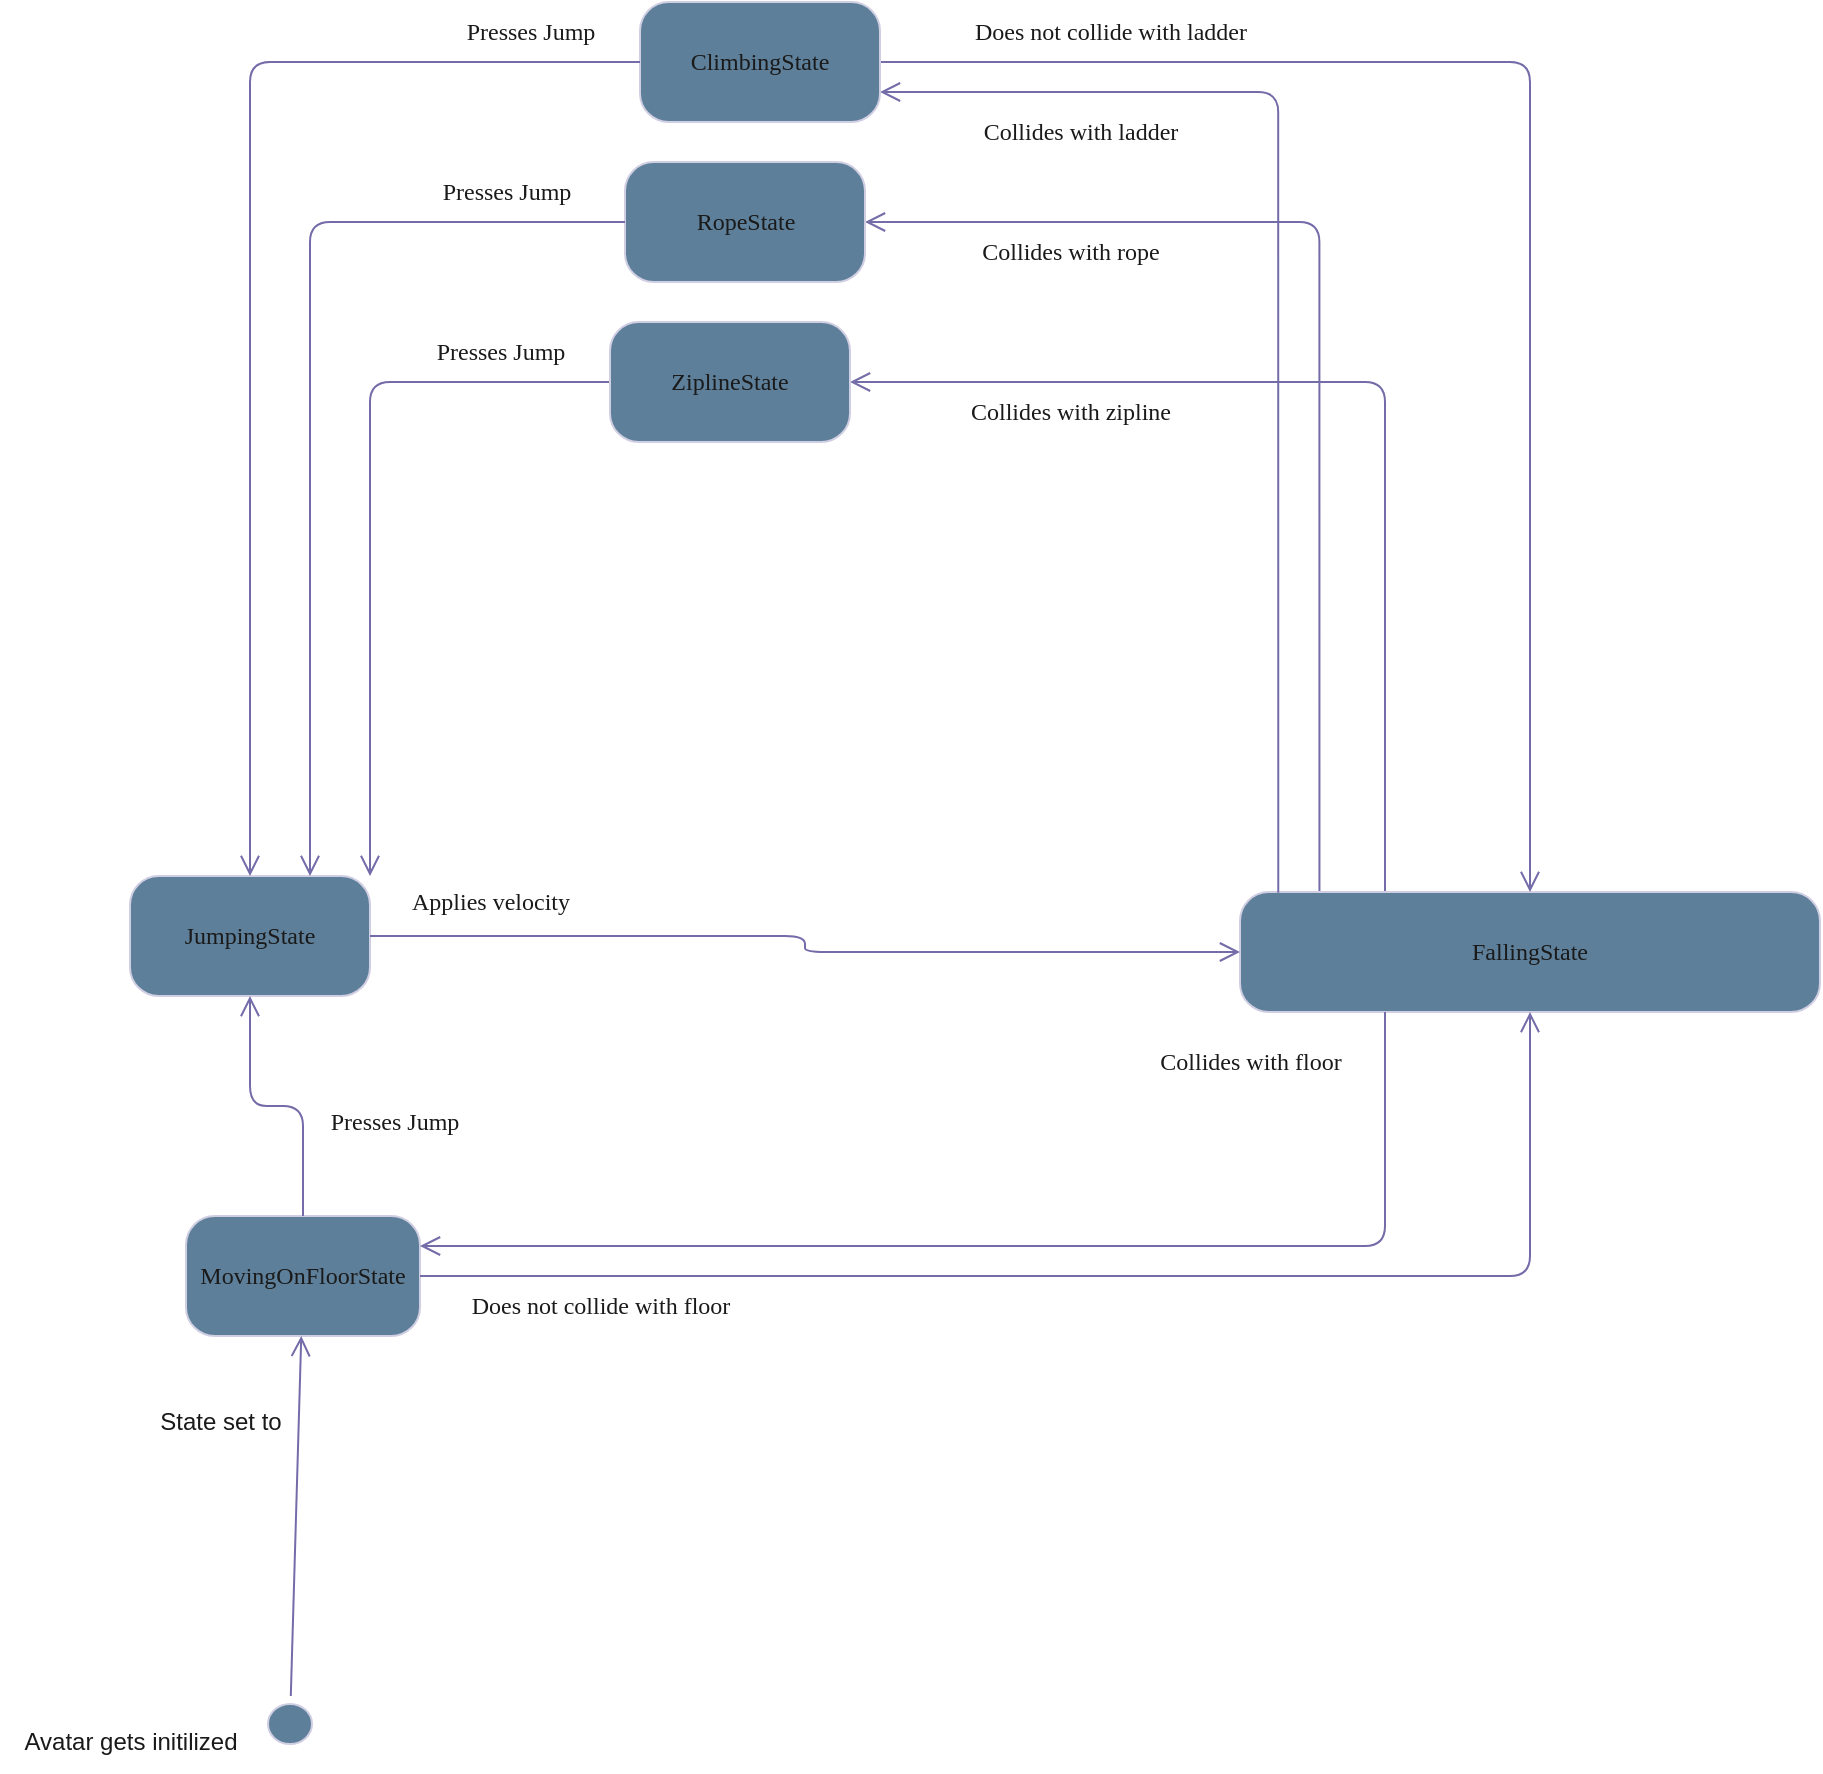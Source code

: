 <mxfile version="21.7.5" type="github">
  <diagram name="Page-1" id="58cdce13-f638-feb5-8d6f-7d28b1aa9fa0">
    <mxGraphModel dx="2536" dy="1712" grid="1" gridSize="10" guides="1" tooltips="1" connect="1" arrows="1" fold="1" page="1" pageScale="1" pageWidth="1100" pageHeight="850" background="none" math="0" shadow="0">
      <root>
        <mxCell id="0" />
        <mxCell id="1" parent="0" />
        <mxCell id="Zl3hB4-WVLWjA7URHuql-23" value="" style="group" vertex="1" connectable="0" parent="1">
          <mxGeometry x="-570" y="60" width="690" height="665" as="geometry" />
        </mxCell>
        <mxCell id="382b91b5511bd0f7-1" value="" style="ellipse;html=1;shape=startState;fillColor=#5D7F99;strokeColor=#D0CEE2;rounded=1;shadow=0;comic=0;labelBackgroundColor=none;fontFamily=Verdana;fontSize=12;fontColor=#1A1A1A;align=center;direction=south;" parent="Zl3hB4-WVLWjA7URHuql-23" vertex="1">
          <mxGeometry x="130" y="627" width="30" height="28" as="geometry" />
        </mxCell>
        <mxCell id="382b91b5511bd0f7-6" value="MovingOnFloorState" style="rounded=1;whiteSpace=wrap;html=1;arcSize=24;fillColor=#5D7F99;strokeColor=#D0CEE2;shadow=0;comic=0;labelBackgroundColor=none;fontFamily=Verdana;fontSize=12;fontColor=#1A1A1A;align=center;" parent="Zl3hB4-WVLWjA7URHuql-23" vertex="1">
          <mxGeometry x="93" y="387" width="117" height="60" as="geometry" />
        </mxCell>
        <mxCell id="382b91b5511bd0f7-7" value="JumpingState" style="rounded=1;whiteSpace=wrap;html=1;arcSize=24;fillColor=#5D7F99;strokeColor=#D0CEE2;shadow=0;comic=0;labelBackgroundColor=none;fontFamily=Verdana;fontSize=12;fontColor=#1A1A1A;align=center;" parent="Zl3hB4-WVLWjA7URHuql-23" vertex="1">
          <mxGeometry x="65" y="217" width="120" height="60" as="geometry" />
        </mxCell>
        <mxCell id="Zl3hB4-WVLWjA7URHuql-10" style="edgeStyle=orthogonalEdgeStyle;shape=connector;rounded=1;orthogonalLoop=1;jettySize=auto;html=1;labelBackgroundColor=none;strokeColor=#736CA8;fontFamily=Verdana;fontSize=12;fontColor=default;endArrow=open;endSize=8;" edge="1" parent="Zl3hB4-WVLWjA7URHuql-23" source="382b91b5511bd0f7-6" target="382b91b5511bd0f7-7">
          <mxGeometry relative="1" as="geometry" />
        </mxCell>
        <mxCell id="2a3bc250acf0617d-9" style="edgeStyle=orthogonalEdgeStyle;html=1;labelBackgroundColor=none;endArrow=open;endSize=8;strokeColor=#736CA8;fontFamily=Verdana;fontSize=12;align=left;fontColor=default;noEdgeStyle=1;" parent="Zl3hB4-WVLWjA7URHuql-23" source="382b91b5511bd0f7-1" target="382b91b5511bd0f7-6" edge="1">
          <mxGeometry relative="1" as="geometry" />
        </mxCell>
        <mxCell id="-ud4b6nkZpTPl8-Tl8ta-2" value="&lt;div&gt;Avatar gets initilized&lt;/div&gt;" style="text;html=1;align=center;verticalAlign=middle;resizable=0;points=[];autosize=1;strokeColor=none;fillColor=none;labelBackgroundColor=none;fontColor=#1A1A1A;" parent="Zl3hB4-WVLWjA7URHuql-23" vertex="1">
          <mxGeometry y="635" width="130" height="30" as="geometry" />
        </mxCell>
        <mxCell id="-ud4b6nkZpTPl8-Tl8ta-3" value="&lt;div&gt;State set to&lt;br&gt;&lt;/div&gt;" style="text;html=1;align=center;verticalAlign=middle;resizable=0;points=[];autosize=1;strokeColor=none;fillColor=none;labelBackgroundColor=none;fontColor=#1A1A1A;" parent="Zl3hB4-WVLWjA7URHuql-23" vertex="1">
          <mxGeometry x="70" y="475" width="80" height="30" as="geometry" />
        </mxCell>
        <mxCell id="-ud4b6nkZpTPl8-Tl8ta-25" value="Presses Jump" style="text;html=1;align=center;verticalAlign=middle;resizable=0;points=[];autosize=1;strokeColor=none;fillColor=none;fontSize=12;fontFamily=Verdana;fontColor=#1A1A1A;labelBackgroundColor=none;" parent="Zl3hB4-WVLWjA7URHuql-23" vertex="1">
          <mxGeometry x="142" y="325" width="110" height="30" as="geometry" />
        </mxCell>
        <mxCell id="Zl3hB4-WVLWjA7URHuql-8" value="Does not collide with floor" style="text;html=1;align=center;verticalAlign=middle;resizable=0;points=[];autosize=1;strokeColor=none;fillColor=none;fontSize=12;fontFamily=Verdana;fontColor=#1A1A1A;labelBackgroundColor=none;" vertex="1" parent="Zl3hB4-WVLWjA7URHuql-23">
          <mxGeometry x="210" y="417" width="180" height="30" as="geometry" />
        </mxCell>
        <mxCell id="Zl3hB4-WVLWjA7URHuql-17" value="Applies velocity" style="text;html=1;align=center;verticalAlign=middle;resizable=0;points=[];autosize=1;strokeColor=none;fillColor=none;fontSize=12;fontFamily=Verdana;fontColor=#1A1A1A;labelBackgroundColor=none;" vertex="1" parent="Zl3hB4-WVLWjA7URHuql-23">
          <mxGeometry x="185" y="215" width="120" height="30" as="geometry" />
        </mxCell>
        <mxCell id="Zl3hB4-WVLWjA7URHuql-15" value="Collides with floor" style="text;html=1;align=center;verticalAlign=middle;resizable=0;points=[];autosize=1;strokeColor=none;fillColor=none;fontSize=12;fontFamily=Verdana;fontColor=#1A1A1A;labelBackgroundColor=none;" vertex="1" parent="Zl3hB4-WVLWjA7URHuql-23">
          <mxGeometry x="560" y="295" width="130" height="30" as="geometry" />
        </mxCell>
        <mxCell id="Zl3hB4-WVLWjA7URHuql-25" style="edgeStyle=orthogonalEdgeStyle;shape=connector;rounded=1;orthogonalLoop=1;jettySize=auto;html=1;entryX=1;entryY=0.5;entryDx=0;entryDy=0;labelBackgroundColor=none;strokeColor=#736CA8;fontFamily=Verdana;fontSize=12;fontColor=default;endArrow=open;endSize=8;exitX=0.137;exitY=-0.005;exitDx=0;exitDy=0;exitPerimeter=0;" edge="1" parent="1" source="Zl3hB4-WVLWjA7URHuql-5" target="-ud4b6nkZpTPl8-Tl8ta-16">
          <mxGeometry relative="1" as="geometry" />
        </mxCell>
        <mxCell id="Zl3hB4-WVLWjA7URHuql-30" style="edgeStyle=orthogonalEdgeStyle;shape=connector;rounded=1;orthogonalLoop=1;jettySize=auto;html=1;entryX=1;entryY=0.5;entryDx=0;entryDy=0;labelBackgroundColor=none;strokeColor=#736CA8;fontFamily=Verdana;fontSize=12;fontColor=default;endArrow=open;endSize=8;exitX=0.25;exitY=0;exitDx=0;exitDy=0;" edge="1" parent="1" source="Zl3hB4-WVLWjA7URHuql-5" target="382b91b5511bd0f7-5">
          <mxGeometry relative="1" as="geometry" />
        </mxCell>
        <mxCell id="Zl3hB4-WVLWjA7URHuql-5" value="FallingState" style="rounded=1;whiteSpace=wrap;html=1;arcSize=24;fillColor=#5D7F99;strokeColor=#D0CEE2;shadow=0;comic=0;labelBackgroundColor=none;fontFamily=Verdana;fontSize=12;fontColor=#1A1A1A;align=center;" vertex="1" parent="1">
          <mxGeometry x="50" y="285" width="290" height="60" as="geometry" />
        </mxCell>
        <mxCell id="Zl3hB4-WVLWjA7URHuql-19" style="edgeStyle=orthogonalEdgeStyle;shape=connector;rounded=1;orthogonalLoop=1;jettySize=auto;html=1;entryX=0.5;entryY=0;entryDx=0;entryDy=0;labelBackgroundColor=none;strokeColor=#736CA8;fontFamily=Verdana;fontSize=12;fontColor=default;endArrow=open;endSize=8;" edge="1" parent="1" source="382b91b5511bd0f7-9" target="Zl3hB4-WVLWjA7URHuql-5">
          <mxGeometry relative="1" as="geometry" />
        </mxCell>
        <mxCell id="Zl3hB4-WVLWjA7URHuql-11" style="edgeStyle=orthogonalEdgeStyle;shape=connector;rounded=1;orthogonalLoop=1;jettySize=auto;html=1;labelBackgroundColor=none;strokeColor=#736CA8;fontFamily=Verdana;fontSize=12;fontColor=default;endArrow=open;endSize=8;" edge="1" parent="1" source="382b91b5511bd0f7-7" target="Zl3hB4-WVLWjA7URHuql-5">
          <mxGeometry relative="1" as="geometry" />
        </mxCell>
        <mxCell id="Zl3hB4-WVLWjA7URHuql-7" style="edgeStyle=orthogonalEdgeStyle;shape=connector;rounded=1;orthogonalLoop=1;jettySize=auto;html=1;entryX=0.5;entryY=1;entryDx=0;entryDy=0;labelBackgroundColor=none;strokeColor=#736CA8;fontFamily=Verdana;fontSize=12;fontColor=default;endArrow=open;endSize=8;" edge="1" parent="1" source="382b91b5511bd0f7-6" target="Zl3hB4-WVLWjA7URHuql-5">
          <mxGeometry relative="1" as="geometry" />
        </mxCell>
        <mxCell id="Zl3hB4-WVLWjA7URHuql-16" style="edgeStyle=orthogonalEdgeStyle;shape=connector;rounded=1;orthogonalLoop=1;jettySize=auto;html=1;entryX=1;entryY=0.75;entryDx=0;entryDy=0;labelBackgroundColor=none;strokeColor=#736CA8;fontFamily=Verdana;fontSize=12;fontColor=default;endArrow=open;endSize=8;exitX=0.066;exitY=0.006;exitDx=0;exitDy=0;exitPerimeter=0;" edge="1" parent="1" source="Zl3hB4-WVLWjA7URHuql-5" target="382b91b5511bd0f7-9">
          <mxGeometry relative="1" as="geometry" />
        </mxCell>
        <mxCell id="Zl3hB4-WVLWjA7URHuql-14" style="edgeStyle=orthogonalEdgeStyle;shape=connector;rounded=1;orthogonalLoop=1;jettySize=auto;html=1;entryX=1;entryY=0.25;entryDx=0;entryDy=0;labelBackgroundColor=none;strokeColor=#736CA8;fontFamily=Verdana;fontSize=12;fontColor=default;endArrow=open;endSize=8;exitX=0.25;exitY=1;exitDx=0;exitDy=0;" edge="1" parent="1" source="Zl3hB4-WVLWjA7URHuql-5" target="382b91b5511bd0f7-6">
          <mxGeometry relative="1" as="geometry" />
        </mxCell>
        <mxCell id="382b91b5511bd0f7-9" value="ClimbingState" style="rounded=1;whiteSpace=wrap;html=1;arcSize=24;fillColor=#5D7F99;strokeColor=#D0CEE2;shadow=0;comic=0;labelBackgroundColor=none;fontFamily=Verdana;fontSize=12;fontColor=#1A1A1A;align=center;" parent="1" vertex="1">
          <mxGeometry x="-250" y="-160" width="120" height="60" as="geometry" />
        </mxCell>
        <mxCell id="Zl3hB4-WVLWjA7URHuql-21" style="edgeStyle=orthogonalEdgeStyle;shape=connector;rounded=1;orthogonalLoop=1;jettySize=auto;html=1;entryX=0.5;entryY=0;entryDx=0;entryDy=0;labelBackgroundColor=none;strokeColor=#736CA8;fontFamily=Verdana;fontSize=12;fontColor=default;endArrow=open;endSize=8;" edge="1" parent="1" source="382b91b5511bd0f7-9" target="382b91b5511bd0f7-7">
          <mxGeometry relative="1" as="geometry">
            <mxPoint x="-445" y="57" as="targetPoint" />
          </mxGeometry>
        </mxCell>
        <mxCell id="Zl3hB4-WVLWjA7URHuql-18" value="&lt;div&gt;Collides with ladder&lt;/div&gt;" style="text;html=1;align=center;verticalAlign=middle;resizable=0;points=[];autosize=1;strokeColor=none;fillColor=none;fontSize=12;fontFamily=Verdana;fontColor=#1A1A1A;labelBackgroundColor=none;" vertex="1" parent="1">
          <mxGeometry x="-100" y="-110" width="140" height="30" as="geometry" />
        </mxCell>
        <mxCell id="-ud4b6nkZpTPl8-Tl8ta-11" value="Does not collide with ladder" style="text;html=1;align=center;verticalAlign=middle;resizable=0;points=[];autosize=1;strokeColor=none;fillColor=none;fontSize=12;fontFamily=Verdana;fontColor=#1A1A1A;labelBackgroundColor=none;" parent="1" vertex="1">
          <mxGeometry x="-110" y="-160" width="190" height="30" as="geometry" />
        </mxCell>
        <mxCell id="-ud4b6nkZpTPl8-Tl8ta-9" value="Presses Jump" style="text;html=1;align=center;verticalAlign=middle;resizable=0;points=[];autosize=1;strokeColor=none;fillColor=none;fontSize=12;fontFamily=Verdana;fontColor=#1A1A1A;labelBackgroundColor=none;" parent="1" vertex="1">
          <mxGeometry x="-360" y="-160" width="110" height="30" as="geometry" />
        </mxCell>
        <mxCell id="-ud4b6nkZpTPl8-Tl8ta-16" value="RopeState" style="rounded=1;whiteSpace=wrap;html=1;arcSize=24;fillColor=#5D7F99;strokeColor=#D0CEE2;shadow=0;comic=0;labelBackgroundColor=none;fontFamily=Verdana;fontSize=12;fontColor=#1A1A1A;align=center;" parent="1" vertex="1">
          <mxGeometry x="-257.5" y="-80" width="120" height="60" as="geometry" />
        </mxCell>
        <mxCell id="Zl3hB4-WVLWjA7URHuql-29" value="Presses Jump" style="text;html=1;align=center;verticalAlign=middle;resizable=0;points=[];autosize=1;strokeColor=none;fillColor=none;fontSize=12;fontFamily=Verdana;fontColor=#1A1A1A;labelBackgroundColor=none;" vertex="1" parent="1">
          <mxGeometry x="-372.5" y="-80" width="110" height="30" as="geometry" />
        </mxCell>
        <mxCell id="Zl3hB4-WVLWjA7URHuql-28" style="edgeStyle=orthogonalEdgeStyle;shape=connector;rounded=1;orthogonalLoop=1;jettySize=auto;html=1;entryX=0.75;entryY=0;entryDx=0;entryDy=0;labelBackgroundColor=none;strokeColor=#736CA8;fontFamily=Verdana;fontSize=12;fontColor=default;endArrow=open;endSize=8;" edge="1" parent="1" source="-ud4b6nkZpTPl8-Tl8ta-16" target="382b91b5511bd0f7-7">
          <mxGeometry relative="1" as="geometry" />
        </mxCell>
        <mxCell id="Zl3hB4-WVLWjA7URHuql-33" style="edgeStyle=orthogonalEdgeStyle;shape=connector;rounded=1;orthogonalLoop=1;jettySize=auto;html=1;entryX=1;entryY=0;entryDx=0;entryDy=0;labelBackgroundColor=none;strokeColor=#736CA8;fontFamily=Verdana;fontSize=12;fontColor=default;endArrow=open;endSize=8;" edge="1" parent="1" source="382b91b5511bd0f7-5" target="382b91b5511bd0f7-7">
          <mxGeometry relative="1" as="geometry" />
        </mxCell>
        <mxCell id="382b91b5511bd0f7-5" value="ZiplineState" style="rounded=1;whiteSpace=wrap;html=1;arcSize=24;fillColor=#5D7F99;strokeColor=#D0CEE2;shadow=0;comic=0;labelBackgroundColor=none;fontFamily=Verdana;fontSize=12;fontColor=#1A1A1A;align=center;" parent="1" vertex="1">
          <mxGeometry x="-265" width="120" height="60" as="geometry" />
        </mxCell>
        <mxCell id="Zl3hB4-WVLWjA7URHuql-27" value="Collides with rope" style="text;html=1;align=center;verticalAlign=middle;resizable=0;points=[];autosize=1;strokeColor=none;fillColor=none;fontSize=12;fontFamily=Verdana;fontColor=#1A1A1A;labelBackgroundColor=none;" vertex="1" parent="1">
          <mxGeometry x="-100" y="-50" width="130" height="30" as="geometry" />
        </mxCell>
        <mxCell id="Zl3hB4-WVLWjA7URHuql-32" value="Collides with zipline" style="text;html=1;align=center;verticalAlign=middle;resizable=0;points=[];autosize=1;strokeColor=none;fillColor=none;fontSize=12;fontFamily=Verdana;fontColor=#1A1A1A;labelBackgroundColor=none;" vertex="1" parent="1">
          <mxGeometry x="-105" y="30" width="140" height="30" as="geometry" />
        </mxCell>
        <mxCell id="Zl3hB4-WVLWjA7URHuql-34" value="Presses Jump" style="text;html=1;align=center;verticalAlign=middle;resizable=0;points=[];autosize=1;strokeColor=none;fillColor=none;fontSize=12;fontFamily=Verdana;fontColor=#1A1A1A;labelBackgroundColor=none;" vertex="1" parent="1">
          <mxGeometry x="-375" width="110" height="30" as="geometry" />
        </mxCell>
      </root>
    </mxGraphModel>
  </diagram>
</mxfile>
